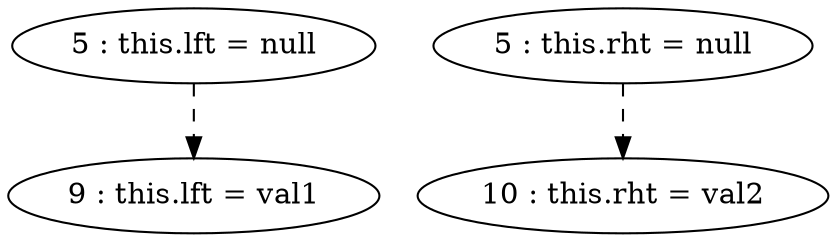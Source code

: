 digraph G {
"5 : this.lft = null"
"5 : this.lft = null" -> "9 : this.lft = val1" [style=dashed]
"5 : this.rht = null"
"5 : this.rht = null" -> "10 : this.rht = val2" [style=dashed]
"9 : this.lft = val1"
"10 : this.rht = val2"
}